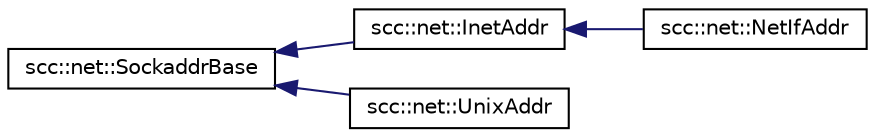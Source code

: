 digraph "Graphical Class Hierarchy"
{
 // LATEX_PDF_SIZE
  edge [fontname="Helvetica",fontsize="10",labelfontname="Helvetica",labelfontsize="10"];
  node [fontname="Helvetica",fontsize="10",shape=record];
  rankdir="LR";
  Node0 [label="scc::net::SockaddrBase",height=0.2,width=0.4,color="black", fillcolor="white", style="filled",URL="$d5/d33/classscc_1_1net_1_1SockaddrBase.html",tooltip="Socket address base class."];
  Node0 -> Node1 [dir="back",color="midnightblue",fontsize="10",style="solid",fontname="Helvetica"];
  Node1 [label="scc::net::InetAddr",height=0.2,width=0.4,color="black", fillcolor="white", style="filled",URL="$da/d56/classscc_1_1net_1_1InetAddr.html",tooltip="Ipv6 internet address."];
  Node1 -> Node2 [dir="back",color="midnightblue",fontsize="10",style="solid",fontname="Helvetica"];
  Node2 [label="scc::net::NetIfAddr",height=0.2,width=0.4,color="black", fillcolor="white", style="filled",URL="$d6/d0e/classscc_1_1net_1_1NetIfAddr.html",tooltip="Named address within an interface."];
  Node0 -> Node3 [dir="back",color="midnightblue",fontsize="10",style="solid",fontname="Helvetica"];
  Node3 [label="scc::net::UnixAddr",height=0.2,width=0.4,color="black", fillcolor="white", style="filled",URL="$d9/d6e/classscc_1_1net_1_1UnixAddr.html",tooltip="A unix domain address, which is a file of type \"socket.\"."];
}
